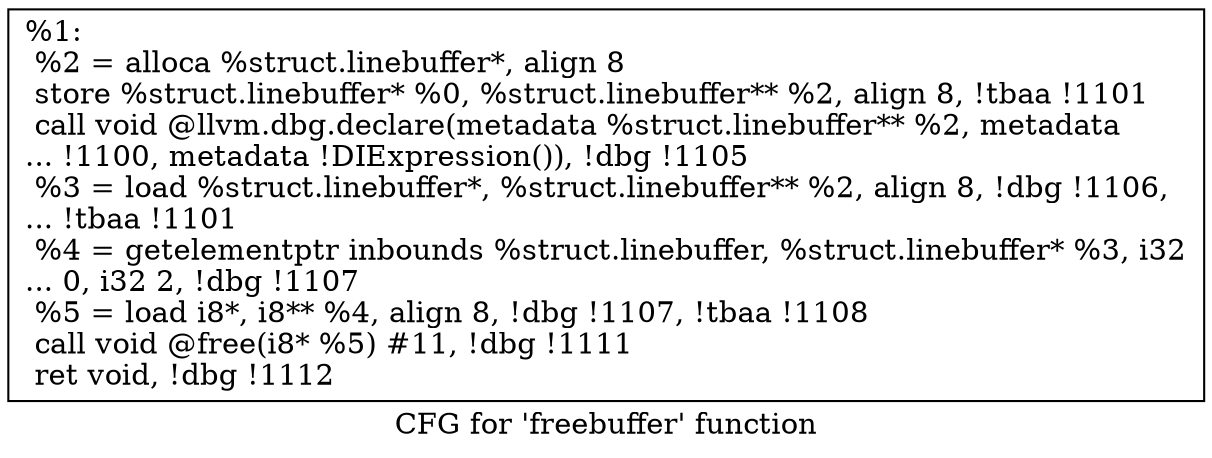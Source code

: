 digraph "CFG for 'freebuffer' function" {
	label="CFG for 'freebuffer' function";

	Node0x1bc7d60 [shape=record,label="{%1:\l  %2 = alloca %struct.linebuffer*, align 8\l  store %struct.linebuffer* %0, %struct.linebuffer** %2, align 8, !tbaa !1101\l  call void @llvm.dbg.declare(metadata %struct.linebuffer** %2, metadata\l... !1100, metadata !DIExpression()), !dbg !1105\l  %3 = load %struct.linebuffer*, %struct.linebuffer** %2, align 8, !dbg !1106,\l... !tbaa !1101\l  %4 = getelementptr inbounds %struct.linebuffer, %struct.linebuffer* %3, i32\l... 0, i32 2, !dbg !1107\l  %5 = load i8*, i8** %4, align 8, !dbg !1107, !tbaa !1108\l  call void @free(i8* %5) #11, !dbg !1111\l  ret void, !dbg !1112\l}"];
}

